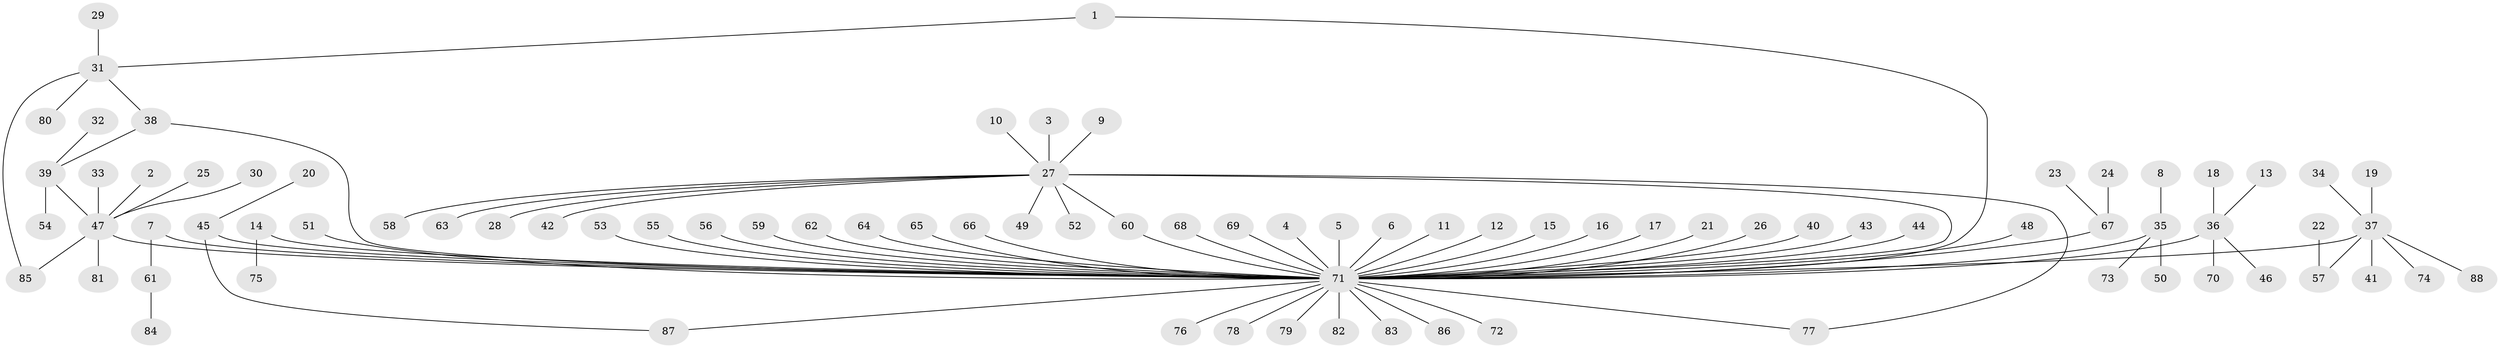 // original degree distribution, {49: 0.006896551724137931, 12: 0.006896551724137931, 10: 0.006896551724137931, 2: 0.1724137931034483, 3: 0.08275862068965517, 1: 0.6551724137931034, 7: 0.006896551724137931, 9: 0.006896551724137931, 4: 0.034482758620689655, 6: 0.006896551724137931, 5: 0.013793103448275862}
// Generated by graph-tools (version 1.1) at 2025/36/03/04/25 23:36:39]
// undirected, 88 vertices, 93 edges
graph export_dot {
  node [color=gray90,style=filled];
  1;
  2;
  3;
  4;
  5;
  6;
  7;
  8;
  9;
  10;
  11;
  12;
  13;
  14;
  15;
  16;
  17;
  18;
  19;
  20;
  21;
  22;
  23;
  24;
  25;
  26;
  27;
  28;
  29;
  30;
  31;
  32;
  33;
  34;
  35;
  36;
  37;
  38;
  39;
  40;
  41;
  42;
  43;
  44;
  45;
  46;
  47;
  48;
  49;
  50;
  51;
  52;
  53;
  54;
  55;
  56;
  57;
  58;
  59;
  60;
  61;
  62;
  63;
  64;
  65;
  66;
  67;
  68;
  69;
  70;
  71;
  72;
  73;
  74;
  75;
  76;
  77;
  78;
  79;
  80;
  81;
  82;
  83;
  84;
  85;
  86;
  87;
  88;
  1 -- 31 [weight=1.0];
  1 -- 71 [weight=1.0];
  2 -- 47 [weight=1.0];
  3 -- 27 [weight=1.0];
  4 -- 71 [weight=1.0];
  5 -- 71 [weight=1.0];
  6 -- 71 [weight=1.0];
  7 -- 61 [weight=1.0];
  7 -- 71 [weight=1.0];
  8 -- 35 [weight=1.0];
  9 -- 27 [weight=1.0];
  10 -- 27 [weight=1.0];
  11 -- 71 [weight=1.0];
  12 -- 71 [weight=1.0];
  13 -- 36 [weight=1.0];
  14 -- 71 [weight=1.0];
  14 -- 75 [weight=1.0];
  15 -- 71 [weight=1.0];
  16 -- 71 [weight=1.0];
  17 -- 71 [weight=1.0];
  18 -- 36 [weight=1.0];
  19 -- 37 [weight=1.0];
  20 -- 45 [weight=1.0];
  21 -- 71 [weight=1.0];
  22 -- 57 [weight=1.0];
  23 -- 67 [weight=1.0];
  24 -- 67 [weight=1.0];
  25 -- 47 [weight=1.0];
  26 -- 71 [weight=1.0];
  27 -- 28 [weight=1.0];
  27 -- 42 [weight=1.0];
  27 -- 49 [weight=1.0];
  27 -- 52 [weight=1.0];
  27 -- 58 [weight=1.0];
  27 -- 60 [weight=2.0];
  27 -- 63 [weight=1.0];
  27 -- 71 [weight=1.0];
  27 -- 77 [weight=1.0];
  29 -- 31 [weight=1.0];
  30 -- 47 [weight=1.0];
  31 -- 38 [weight=1.0];
  31 -- 80 [weight=1.0];
  31 -- 85 [weight=1.0];
  32 -- 39 [weight=1.0];
  33 -- 47 [weight=1.0];
  34 -- 37 [weight=1.0];
  35 -- 50 [weight=1.0];
  35 -- 71 [weight=1.0];
  35 -- 73 [weight=1.0];
  36 -- 46 [weight=1.0];
  36 -- 70 [weight=1.0];
  36 -- 71 [weight=1.0];
  37 -- 41 [weight=1.0];
  37 -- 57 [weight=1.0];
  37 -- 71 [weight=1.0];
  37 -- 74 [weight=1.0];
  37 -- 88 [weight=1.0];
  38 -- 39 [weight=1.0];
  38 -- 71 [weight=1.0];
  39 -- 47 [weight=1.0];
  39 -- 54 [weight=1.0];
  40 -- 71 [weight=1.0];
  43 -- 71 [weight=1.0];
  44 -- 71 [weight=1.0];
  45 -- 71 [weight=1.0];
  45 -- 87 [weight=1.0];
  47 -- 71 [weight=1.0];
  47 -- 81 [weight=1.0];
  47 -- 85 [weight=1.0];
  48 -- 71 [weight=1.0];
  51 -- 71 [weight=1.0];
  53 -- 71 [weight=1.0];
  55 -- 71 [weight=1.0];
  56 -- 71 [weight=1.0];
  59 -- 71 [weight=1.0];
  60 -- 71 [weight=1.0];
  61 -- 84 [weight=1.0];
  62 -- 71 [weight=1.0];
  64 -- 71 [weight=1.0];
  65 -- 71 [weight=1.0];
  66 -- 71 [weight=1.0];
  67 -- 71 [weight=1.0];
  68 -- 71 [weight=1.0];
  69 -- 71 [weight=1.0];
  71 -- 72 [weight=1.0];
  71 -- 76 [weight=1.0];
  71 -- 77 [weight=1.0];
  71 -- 78 [weight=1.0];
  71 -- 79 [weight=1.0];
  71 -- 82 [weight=1.0];
  71 -- 83 [weight=1.0];
  71 -- 86 [weight=1.0];
  71 -- 87 [weight=1.0];
}
